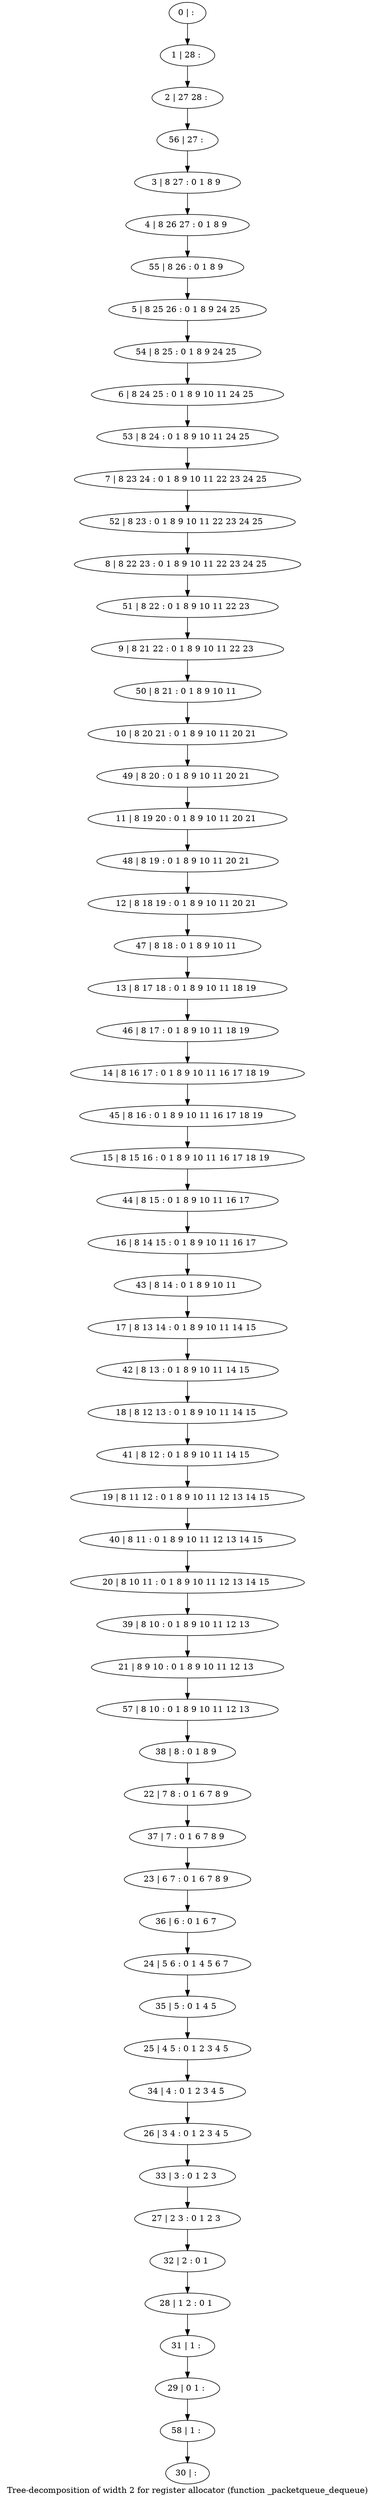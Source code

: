 digraph G {
graph [label="Tree-decomposition of width 2 for register allocator (function _packetqueue_dequeue)"]
0[label="0 | : "];
1[label="1 | 28 : "];
2[label="2 | 27 28 : "];
3[label="3 | 8 27 : 0 1 8 9 "];
4[label="4 | 8 26 27 : 0 1 8 9 "];
5[label="5 | 8 25 26 : 0 1 8 9 24 25 "];
6[label="6 | 8 24 25 : 0 1 8 9 10 11 24 25 "];
7[label="7 | 8 23 24 : 0 1 8 9 10 11 22 23 24 25 "];
8[label="8 | 8 22 23 : 0 1 8 9 10 11 22 23 24 25 "];
9[label="9 | 8 21 22 : 0 1 8 9 10 11 22 23 "];
10[label="10 | 8 20 21 : 0 1 8 9 10 11 20 21 "];
11[label="11 | 8 19 20 : 0 1 8 9 10 11 20 21 "];
12[label="12 | 8 18 19 : 0 1 8 9 10 11 20 21 "];
13[label="13 | 8 17 18 : 0 1 8 9 10 11 18 19 "];
14[label="14 | 8 16 17 : 0 1 8 9 10 11 16 17 18 19 "];
15[label="15 | 8 15 16 : 0 1 8 9 10 11 16 17 18 19 "];
16[label="16 | 8 14 15 : 0 1 8 9 10 11 16 17 "];
17[label="17 | 8 13 14 : 0 1 8 9 10 11 14 15 "];
18[label="18 | 8 12 13 : 0 1 8 9 10 11 14 15 "];
19[label="19 | 8 11 12 : 0 1 8 9 10 11 12 13 14 15 "];
20[label="20 | 8 10 11 : 0 1 8 9 10 11 12 13 14 15 "];
21[label="21 | 8 9 10 : 0 1 8 9 10 11 12 13 "];
22[label="22 | 7 8 : 0 1 6 7 8 9 "];
23[label="23 | 6 7 : 0 1 6 7 8 9 "];
24[label="24 | 5 6 : 0 1 4 5 6 7 "];
25[label="25 | 4 5 : 0 1 2 3 4 5 "];
26[label="26 | 3 4 : 0 1 2 3 4 5 "];
27[label="27 | 2 3 : 0 1 2 3 "];
28[label="28 | 1 2 : 0 1 "];
29[label="29 | 0 1 : "];
30[label="30 | : "];
31[label="31 | 1 : "];
32[label="32 | 2 : 0 1 "];
33[label="33 | 3 : 0 1 2 3 "];
34[label="34 | 4 : 0 1 2 3 4 5 "];
35[label="35 | 5 : 0 1 4 5 "];
36[label="36 | 6 : 0 1 6 7 "];
37[label="37 | 7 : 0 1 6 7 8 9 "];
38[label="38 | 8 : 0 1 8 9 "];
39[label="39 | 8 10 : 0 1 8 9 10 11 12 13 "];
40[label="40 | 8 11 : 0 1 8 9 10 11 12 13 14 15 "];
41[label="41 | 8 12 : 0 1 8 9 10 11 14 15 "];
42[label="42 | 8 13 : 0 1 8 9 10 11 14 15 "];
43[label="43 | 8 14 : 0 1 8 9 10 11 "];
44[label="44 | 8 15 : 0 1 8 9 10 11 16 17 "];
45[label="45 | 8 16 : 0 1 8 9 10 11 16 17 18 19 "];
46[label="46 | 8 17 : 0 1 8 9 10 11 18 19 "];
47[label="47 | 8 18 : 0 1 8 9 10 11 "];
48[label="48 | 8 19 : 0 1 8 9 10 11 20 21 "];
49[label="49 | 8 20 : 0 1 8 9 10 11 20 21 "];
50[label="50 | 8 21 : 0 1 8 9 10 11 "];
51[label="51 | 8 22 : 0 1 8 9 10 11 22 23 "];
52[label="52 | 8 23 : 0 1 8 9 10 11 22 23 24 25 "];
53[label="53 | 8 24 : 0 1 8 9 10 11 24 25 "];
54[label="54 | 8 25 : 0 1 8 9 24 25 "];
55[label="55 | 8 26 : 0 1 8 9 "];
56[label="56 | 27 : "];
57[label="57 | 8 10 : 0 1 8 9 10 11 12 13 "];
58[label="58 | 1 : "];
0->1 ;
1->2 ;
3->4 ;
31->29 ;
28->31 ;
32->28 ;
27->32 ;
33->27 ;
26->33 ;
34->26 ;
25->34 ;
35->25 ;
24->35 ;
36->24 ;
23->36 ;
37->23 ;
22->37 ;
38->22 ;
39->21 ;
20->39 ;
40->20 ;
19->40 ;
41->19 ;
18->41 ;
42->18 ;
17->42 ;
43->17 ;
16->43 ;
44->16 ;
15->44 ;
45->15 ;
14->45 ;
46->14 ;
13->46 ;
47->13 ;
12->47 ;
48->12 ;
11->48 ;
49->11 ;
10->49 ;
50->10 ;
9->50 ;
51->9 ;
8->51 ;
52->8 ;
7->52 ;
53->7 ;
6->53 ;
54->6 ;
5->54 ;
55->5 ;
4->55 ;
56->3 ;
2->56 ;
57->38 ;
21->57 ;
58->30 ;
29->58 ;
}
